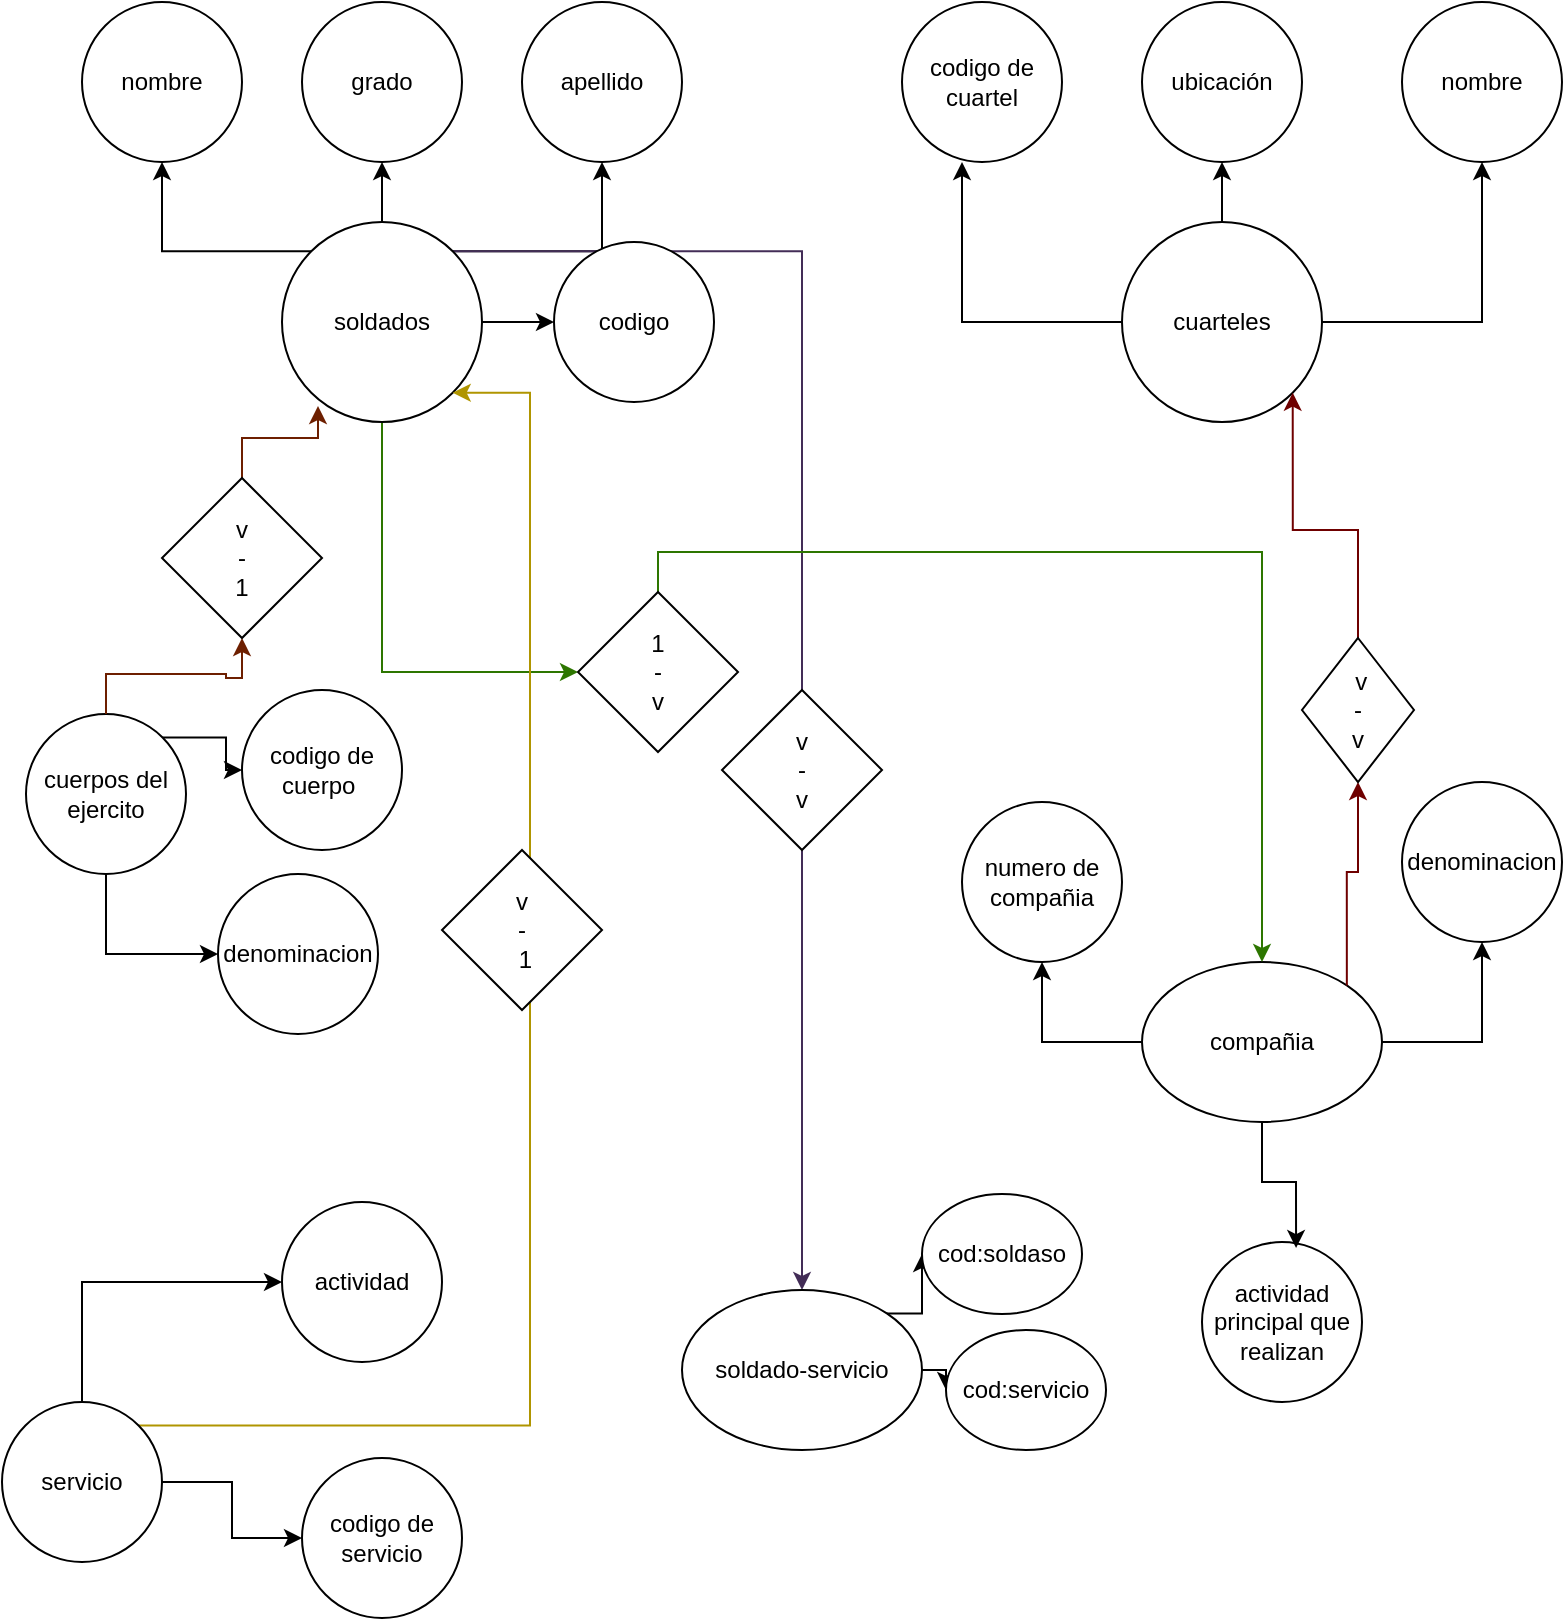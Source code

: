 <mxfile version="26.2.14">
  <diagram name="Página-1" id="7quJ1rfg4dVmprfxJ5QW">
    <mxGraphModel dx="1426" dy="725" grid="1" gridSize="12" guides="1" tooltips="1" connect="1" arrows="1" fold="1" page="1" pageScale="1" pageWidth="827" pageHeight="1169" math="0" shadow="0">
      <root>
        <mxCell id="0" />
        <mxCell id="1" parent="0" />
        <mxCell id="jkts2Dll8OOPiXamHGdO-5" style="edgeStyle=orthogonalEdgeStyle;rounded=0;orthogonalLoop=1;jettySize=auto;html=1;exitX=0;exitY=0;exitDx=0;exitDy=0;entryX=0.5;entryY=1;entryDx=0;entryDy=0;" edge="1" parent="1" source="jkts2Dll8OOPiXamHGdO-1" target="jkts2Dll8OOPiXamHGdO-2">
          <mxGeometry relative="1" as="geometry" />
        </mxCell>
        <mxCell id="jkts2Dll8OOPiXamHGdO-6" style="edgeStyle=orthogonalEdgeStyle;rounded=0;orthogonalLoop=1;jettySize=auto;html=1;exitX=0.5;exitY=0;exitDx=0;exitDy=0;" edge="1" parent="1" source="jkts2Dll8OOPiXamHGdO-1" target="jkts2Dll8OOPiXamHGdO-3">
          <mxGeometry relative="1" as="geometry" />
        </mxCell>
        <mxCell id="jkts2Dll8OOPiXamHGdO-7" style="edgeStyle=orthogonalEdgeStyle;rounded=0;orthogonalLoop=1;jettySize=auto;html=1;exitX=1;exitY=0;exitDx=0;exitDy=0;entryX=0.5;entryY=1;entryDx=0;entryDy=0;" edge="1" parent="1" source="jkts2Dll8OOPiXamHGdO-1" target="jkts2Dll8OOPiXamHGdO-4">
          <mxGeometry relative="1" as="geometry" />
        </mxCell>
        <mxCell id="jkts2Dll8OOPiXamHGdO-61" style="edgeStyle=orthogonalEdgeStyle;rounded=0;orthogonalLoop=1;jettySize=auto;html=1;exitX=1;exitY=0.5;exitDx=0;exitDy=0;" edge="1" parent="1" source="jkts2Dll8OOPiXamHGdO-1" target="jkts2Dll8OOPiXamHGdO-62">
          <mxGeometry relative="1" as="geometry">
            <mxPoint x="384" y="132" as="targetPoint" />
          </mxGeometry>
        </mxCell>
        <mxCell id="jkts2Dll8OOPiXamHGdO-74" style="edgeStyle=orthogonalEdgeStyle;rounded=0;orthogonalLoop=1;jettySize=auto;html=1;exitX=0.5;exitY=1;exitDx=0;exitDy=0;entryX=0;entryY=0.5;entryDx=0;entryDy=0;fillColor=#60a917;strokeColor=#2D7600;" edge="1" parent="1" source="jkts2Dll8OOPiXamHGdO-1" target="jkts2Dll8OOPiXamHGdO-64">
          <mxGeometry relative="1" as="geometry" />
        </mxCell>
        <mxCell id="jkts2Dll8OOPiXamHGdO-87" style="edgeStyle=orthogonalEdgeStyle;rounded=0;orthogonalLoop=1;jettySize=auto;html=1;exitX=1;exitY=0;exitDx=0;exitDy=0;entryX=0.5;entryY=0;entryDx=0;entryDy=0;fillColor=#76608a;strokeColor=#432D57;" edge="1" parent="1" source="jkts2Dll8OOPiXamHGdO-1" target="jkts2Dll8OOPiXamHGdO-82">
          <mxGeometry relative="1" as="geometry" />
        </mxCell>
        <mxCell id="jkts2Dll8OOPiXamHGdO-1" value="soldados" style="ellipse;whiteSpace=wrap;html=1;aspect=fixed;" vertex="1" parent="1">
          <mxGeometry x="140" y="150" width="100" height="100" as="geometry" />
        </mxCell>
        <mxCell id="jkts2Dll8OOPiXamHGdO-2" value="nombre" style="ellipse;whiteSpace=wrap;html=1;aspect=fixed;" vertex="1" parent="1">
          <mxGeometry x="40" y="40" width="80" height="80" as="geometry" />
        </mxCell>
        <mxCell id="jkts2Dll8OOPiXamHGdO-3" value="grado" style="ellipse;whiteSpace=wrap;html=1;aspect=fixed;" vertex="1" parent="1">
          <mxGeometry x="150" y="40" width="80" height="80" as="geometry" />
        </mxCell>
        <mxCell id="jkts2Dll8OOPiXamHGdO-4" value="apellido" style="ellipse;whiteSpace=wrap;html=1;aspect=fixed;" vertex="1" parent="1">
          <mxGeometry x="260" y="40" width="80" height="80" as="geometry" />
        </mxCell>
        <mxCell id="jkts2Dll8OOPiXamHGdO-13" style="edgeStyle=orthogonalEdgeStyle;rounded=0;orthogonalLoop=1;jettySize=auto;html=1;exitX=0.5;exitY=0;exitDx=0;exitDy=0;" edge="1" parent="1" source="jkts2Dll8OOPiXamHGdO-8" target="jkts2Dll8OOPiXamHGdO-10">
          <mxGeometry relative="1" as="geometry" />
        </mxCell>
        <mxCell id="jkts2Dll8OOPiXamHGdO-15" style="edgeStyle=orthogonalEdgeStyle;rounded=0;orthogonalLoop=1;jettySize=auto;html=1;exitX=1;exitY=0.5;exitDx=0;exitDy=0;entryX=0.5;entryY=1;entryDx=0;entryDy=0;" edge="1" parent="1" source="jkts2Dll8OOPiXamHGdO-8" target="jkts2Dll8OOPiXamHGdO-11">
          <mxGeometry relative="1" as="geometry" />
        </mxCell>
        <mxCell id="jkts2Dll8OOPiXamHGdO-8" value="cuarteles" style="ellipse;whiteSpace=wrap;html=1;aspect=fixed;" vertex="1" parent="1">
          <mxGeometry x="560" y="150" width="100" height="100" as="geometry" />
        </mxCell>
        <mxCell id="jkts2Dll8OOPiXamHGdO-9" value="codigo de cuartel" style="ellipse;whiteSpace=wrap;html=1;aspect=fixed;" vertex="1" parent="1">
          <mxGeometry x="450" y="40" width="80" height="80" as="geometry" />
        </mxCell>
        <mxCell id="jkts2Dll8OOPiXamHGdO-10" value="ubicación" style="ellipse;whiteSpace=wrap;html=1;aspect=fixed;" vertex="1" parent="1">
          <mxGeometry x="570" y="40" width="80" height="80" as="geometry" />
        </mxCell>
        <mxCell id="jkts2Dll8OOPiXamHGdO-11" value="nombre" style="ellipse;whiteSpace=wrap;html=1;aspect=fixed;" vertex="1" parent="1">
          <mxGeometry x="700" y="40" width="80" height="80" as="geometry" />
        </mxCell>
        <mxCell id="jkts2Dll8OOPiXamHGdO-14" style="edgeStyle=orthogonalEdgeStyle;rounded=0;orthogonalLoop=1;jettySize=auto;html=1;exitX=0;exitY=0.5;exitDx=0;exitDy=0;entryX=0.375;entryY=1;entryDx=0;entryDy=0;entryPerimeter=0;" edge="1" parent="1" source="jkts2Dll8OOPiXamHGdO-8" target="jkts2Dll8OOPiXamHGdO-9">
          <mxGeometry relative="1" as="geometry" />
        </mxCell>
        <mxCell id="jkts2Dll8OOPiXamHGdO-33" style="edgeStyle=orthogonalEdgeStyle;rounded=0;orthogonalLoop=1;jettySize=auto;html=1;exitX=0;exitY=0.5;exitDx=0;exitDy=0;entryX=0.5;entryY=1;entryDx=0;entryDy=0;" edge="1" parent="1" source="jkts2Dll8OOPiXamHGdO-31" target="jkts2Dll8OOPiXamHGdO-32">
          <mxGeometry relative="1" as="geometry" />
        </mxCell>
        <mxCell id="jkts2Dll8OOPiXamHGdO-35" style="edgeStyle=orthogonalEdgeStyle;rounded=0;orthogonalLoop=1;jettySize=auto;html=1;exitX=1;exitY=0.5;exitDx=0;exitDy=0;entryX=0.5;entryY=1;entryDx=0;entryDy=0;" edge="1" parent="1" source="jkts2Dll8OOPiXamHGdO-31" target="jkts2Dll8OOPiXamHGdO-34">
          <mxGeometry relative="1" as="geometry" />
        </mxCell>
        <mxCell id="jkts2Dll8OOPiXamHGdO-67" style="edgeStyle=orthogonalEdgeStyle;rounded=0;orthogonalLoop=1;jettySize=auto;html=1;exitX=0.5;exitY=0;exitDx=0;exitDy=0;entryX=1;entryY=1;entryDx=0;entryDy=0;fillColor=#a20025;strokeColor=#6F0000;" edge="1" parent="1" source="jkts2Dll8OOPiXamHGdO-68" target="jkts2Dll8OOPiXamHGdO-8">
          <mxGeometry relative="1" as="geometry" />
        </mxCell>
        <mxCell id="jkts2Dll8OOPiXamHGdO-31" value="compañia" style="ellipse;whiteSpace=wrap;html=1;" vertex="1" parent="1">
          <mxGeometry x="570" y="520" width="120" height="80" as="geometry" />
        </mxCell>
        <mxCell id="jkts2Dll8OOPiXamHGdO-32" value="numero de compañia" style="ellipse;whiteSpace=wrap;html=1;aspect=fixed;" vertex="1" parent="1">
          <mxGeometry x="480" y="440" width="80" height="80" as="geometry" />
        </mxCell>
        <mxCell id="jkts2Dll8OOPiXamHGdO-34" value="denominacion" style="ellipse;whiteSpace=wrap;html=1;aspect=fixed;" vertex="1" parent="1">
          <mxGeometry x="700" y="430" width="80" height="80" as="geometry" />
        </mxCell>
        <mxCell id="jkts2Dll8OOPiXamHGdO-36" value="actividad principal que realizan" style="ellipse;whiteSpace=wrap;html=1;aspect=fixed;" vertex="1" parent="1">
          <mxGeometry x="600" y="660" width="80" height="80" as="geometry" />
        </mxCell>
        <mxCell id="jkts2Dll8OOPiXamHGdO-37" style="edgeStyle=orthogonalEdgeStyle;rounded=0;orthogonalLoop=1;jettySize=auto;html=1;exitX=0.5;exitY=1;exitDx=0;exitDy=0;entryX=0.588;entryY=0.038;entryDx=0;entryDy=0;entryPerimeter=0;" edge="1" parent="1" source="jkts2Dll8OOPiXamHGdO-31" target="jkts2Dll8OOPiXamHGdO-36">
          <mxGeometry relative="1" as="geometry" />
        </mxCell>
        <mxCell id="jkts2Dll8OOPiXamHGdO-44" style="edgeStyle=orthogonalEdgeStyle;rounded=0;orthogonalLoop=1;jettySize=auto;html=1;exitX=1;exitY=0.5;exitDx=0;exitDy=0;entryX=0;entryY=0.5;entryDx=0;entryDy=0;" edge="1" parent="1" source="jkts2Dll8OOPiXamHGdO-38" target="jkts2Dll8OOPiXamHGdO-43">
          <mxGeometry relative="1" as="geometry" />
        </mxCell>
        <mxCell id="jkts2Dll8OOPiXamHGdO-46" style="edgeStyle=orthogonalEdgeStyle;rounded=0;orthogonalLoop=1;jettySize=auto;html=1;exitX=0.5;exitY=0;exitDx=0;exitDy=0;entryX=0;entryY=0.5;entryDx=0;entryDy=0;" edge="1" parent="1" source="jkts2Dll8OOPiXamHGdO-38" target="jkts2Dll8OOPiXamHGdO-45">
          <mxGeometry relative="1" as="geometry" />
        </mxCell>
        <mxCell id="jkts2Dll8OOPiXamHGdO-72" style="edgeStyle=orthogonalEdgeStyle;rounded=0;orthogonalLoop=1;jettySize=auto;html=1;exitX=1;exitY=0;exitDx=0;exitDy=0;entryX=1;entryY=1;entryDx=0;entryDy=0;fillColor=#e3c800;strokeColor=#B09500;" edge="1" parent="1" source="jkts2Dll8OOPiXamHGdO-38" target="jkts2Dll8OOPiXamHGdO-1">
          <mxGeometry relative="1" as="geometry">
            <Array as="points">
              <mxPoint x="264" y="752" />
              <mxPoint x="264" y="235" />
            </Array>
          </mxGeometry>
        </mxCell>
        <mxCell id="jkts2Dll8OOPiXamHGdO-38" value="servicio" style="ellipse;whiteSpace=wrap;html=1;aspect=fixed;" vertex="1" parent="1">
          <mxGeometry y="740" width="80" height="80" as="geometry" />
        </mxCell>
        <mxCell id="jkts2Dll8OOPiXamHGdO-43" value="codigo de servicio" style="ellipse;whiteSpace=wrap;html=1;aspect=fixed;" vertex="1" parent="1">
          <mxGeometry x="150" y="768" width="80" height="80" as="geometry" />
        </mxCell>
        <mxCell id="jkts2Dll8OOPiXamHGdO-45" value="actividad" style="ellipse;whiteSpace=wrap;html=1;aspect=fixed;" vertex="1" parent="1">
          <mxGeometry x="140" y="640" width="80" height="80" as="geometry" />
        </mxCell>
        <mxCell id="jkts2Dll8OOPiXamHGdO-54" style="edgeStyle=orthogonalEdgeStyle;rounded=0;orthogonalLoop=1;jettySize=auto;html=1;exitX=1;exitY=0;exitDx=0;exitDy=0;" edge="1" parent="1" source="jkts2Dll8OOPiXamHGdO-47" target="jkts2Dll8OOPiXamHGdO-55">
          <mxGeometry relative="1" as="geometry">
            <mxPoint x="120" y="456" as="targetPoint" />
          </mxGeometry>
        </mxCell>
        <mxCell id="jkts2Dll8OOPiXamHGdO-58" style="edgeStyle=orthogonalEdgeStyle;rounded=0;orthogonalLoop=1;jettySize=auto;html=1;exitX=0.5;exitY=1;exitDx=0;exitDy=0;entryX=0;entryY=0.5;entryDx=0;entryDy=0;" edge="1" parent="1" source="jkts2Dll8OOPiXamHGdO-47" target="jkts2Dll8OOPiXamHGdO-57">
          <mxGeometry relative="1" as="geometry" />
        </mxCell>
        <mxCell id="jkts2Dll8OOPiXamHGdO-63" style="edgeStyle=orthogonalEdgeStyle;rounded=0;orthogonalLoop=1;jettySize=auto;html=1;exitX=0.5;exitY=0;exitDx=0;exitDy=0;fillColor=#60a917;strokeColor=#2D7600;" edge="1" parent="1" source="jkts2Dll8OOPiXamHGdO-64" target="jkts2Dll8OOPiXamHGdO-31">
          <mxGeometry relative="1" as="geometry" />
        </mxCell>
        <mxCell id="jkts2Dll8OOPiXamHGdO-47" value="cuerpos del ejercito" style="ellipse;whiteSpace=wrap;html=1;aspect=fixed;" vertex="1" parent="1">
          <mxGeometry x="12" y="396" width="80" height="80" as="geometry" />
        </mxCell>
        <mxCell id="jkts2Dll8OOPiXamHGdO-55" value="codigo de cuerpo&amp;nbsp;" style="ellipse;whiteSpace=wrap;html=1;aspect=fixed;" vertex="1" parent="1">
          <mxGeometry x="120" y="384" width="80" height="80" as="geometry" />
        </mxCell>
        <mxCell id="jkts2Dll8OOPiXamHGdO-57" value="denominacion" style="ellipse;whiteSpace=wrap;html=1;aspect=fixed;" vertex="1" parent="1">
          <mxGeometry x="108" y="476" width="80" height="80" as="geometry" />
        </mxCell>
        <mxCell id="jkts2Dll8OOPiXamHGdO-62" value="codigo" style="ellipse;whiteSpace=wrap;html=1;aspect=fixed;" vertex="1" parent="1">
          <mxGeometry x="276" y="160" width="80" height="80" as="geometry" />
        </mxCell>
        <mxCell id="jkts2Dll8OOPiXamHGdO-64" value="1&lt;div&gt;-&lt;br&gt;&lt;div&gt;v&lt;/div&gt;&lt;/div&gt;" style="rhombus;whiteSpace=wrap;html=1;" vertex="1" parent="1">
          <mxGeometry x="288" y="335" width="80" height="80" as="geometry" />
        </mxCell>
        <mxCell id="jkts2Dll8OOPiXamHGdO-69" value="" style="edgeStyle=orthogonalEdgeStyle;rounded=0;orthogonalLoop=1;jettySize=auto;html=1;exitX=1;exitY=0;exitDx=0;exitDy=0;entryX=0.5;entryY=1;entryDx=0;entryDy=0;fillColor=#a20025;strokeColor=#6F0000;" edge="1" parent="1" source="jkts2Dll8OOPiXamHGdO-31" target="jkts2Dll8OOPiXamHGdO-68">
          <mxGeometry relative="1" as="geometry">
            <mxPoint x="672" y="532" as="sourcePoint" />
            <mxPoint x="645" y="235" as="targetPoint" />
          </mxGeometry>
        </mxCell>
        <mxCell id="jkts2Dll8OOPiXamHGdO-68" value="&amp;nbsp;v&lt;div&gt;-&lt;/div&gt;&lt;div&gt;v&lt;/div&gt;" style="rhombus;whiteSpace=wrap;html=1;" vertex="1" parent="1">
          <mxGeometry x="650" y="358" width="56" height="72" as="geometry" />
        </mxCell>
        <mxCell id="jkts2Dll8OOPiXamHGdO-73" value="v&lt;br&gt;&lt;div&gt;-&lt;/div&gt;&lt;div&gt;&amp;nbsp;1&lt;/div&gt;" style="rhombus;whiteSpace=wrap;html=1;" vertex="1" parent="1">
          <mxGeometry x="220" y="464" width="80" height="80" as="geometry" />
        </mxCell>
        <mxCell id="jkts2Dll8OOPiXamHGdO-79" style="edgeStyle=orthogonalEdgeStyle;rounded=0;orthogonalLoop=1;jettySize=auto;html=1;exitX=0.5;exitY=0;exitDx=0;exitDy=0;entryX=0.18;entryY=0.92;entryDx=0;entryDy=0;entryPerimeter=0;fillColor=#a0522d;strokeColor=#6D1F00;" edge="1" parent="1" source="jkts2Dll8OOPiXamHGdO-80" target="jkts2Dll8OOPiXamHGdO-1">
          <mxGeometry relative="1" as="geometry" />
        </mxCell>
        <mxCell id="jkts2Dll8OOPiXamHGdO-81" value="" style="edgeStyle=orthogonalEdgeStyle;rounded=0;orthogonalLoop=1;jettySize=auto;html=1;exitX=0.5;exitY=0;exitDx=0;exitDy=0;entryX=0.5;entryY=1;entryDx=0;entryDy=0;fillColor=#a0522d;strokeColor=#6D1F00;" edge="1" parent="1" source="jkts2Dll8OOPiXamHGdO-47" target="jkts2Dll8OOPiXamHGdO-80">
          <mxGeometry relative="1" as="geometry">
            <mxPoint x="52" y="396" as="sourcePoint" />
            <mxPoint x="158" y="242" as="targetPoint" />
          </mxGeometry>
        </mxCell>
        <mxCell id="jkts2Dll8OOPiXamHGdO-80" value="v&lt;div&gt;-&lt;/div&gt;&lt;div&gt;1&lt;/div&gt;" style="rhombus;whiteSpace=wrap;html=1;" vertex="1" parent="1">
          <mxGeometry x="80" y="278" width="80" height="80" as="geometry" />
        </mxCell>
        <mxCell id="jkts2Dll8OOPiXamHGdO-85" style="edgeStyle=orthogonalEdgeStyle;rounded=0;orthogonalLoop=1;jettySize=auto;html=1;exitX=1;exitY=0;exitDx=0;exitDy=0;entryX=0;entryY=0.5;entryDx=0;entryDy=0;" edge="1" parent="1" source="jkts2Dll8OOPiXamHGdO-82" target="jkts2Dll8OOPiXamHGdO-83">
          <mxGeometry relative="1" as="geometry" />
        </mxCell>
        <mxCell id="jkts2Dll8OOPiXamHGdO-86" style="edgeStyle=orthogonalEdgeStyle;rounded=0;orthogonalLoop=1;jettySize=auto;html=1;exitX=1;exitY=0.5;exitDx=0;exitDy=0;entryX=0;entryY=0.5;entryDx=0;entryDy=0;" edge="1" parent="1" source="jkts2Dll8OOPiXamHGdO-82" target="jkts2Dll8OOPiXamHGdO-84">
          <mxGeometry relative="1" as="geometry" />
        </mxCell>
        <mxCell id="jkts2Dll8OOPiXamHGdO-82" value="soldado-servicio" style="ellipse;whiteSpace=wrap;html=1;" vertex="1" parent="1">
          <mxGeometry x="340" y="684" width="120" height="80" as="geometry" />
        </mxCell>
        <mxCell id="jkts2Dll8OOPiXamHGdO-83" value="cod:soldaso" style="ellipse;whiteSpace=wrap;html=1;" vertex="1" parent="1">
          <mxGeometry x="460" y="636" width="80" height="60" as="geometry" />
        </mxCell>
        <mxCell id="jkts2Dll8OOPiXamHGdO-84" value="cod:servicio" style="ellipse;whiteSpace=wrap;html=1;" vertex="1" parent="1">
          <mxGeometry x="472" y="704" width="80" height="60" as="geometry" />
        </mxCell>
        <mxCell id="jkts2Dll8OOPiXamHGdO-88" value="v&lt;div&gt;-&lt;/div&gt;&lt;div&gt;v&lt;/div&gt;" style="rhombus;whiteSpace=wrap;html=1;" vertex="1" parent="1">
          <mxGeometry x="360" y="384" width="80" height="80" as="geometry" />
        </mxCell>
      </root>
    </mxGraphModel>
  </diagram>
</mxfile>
